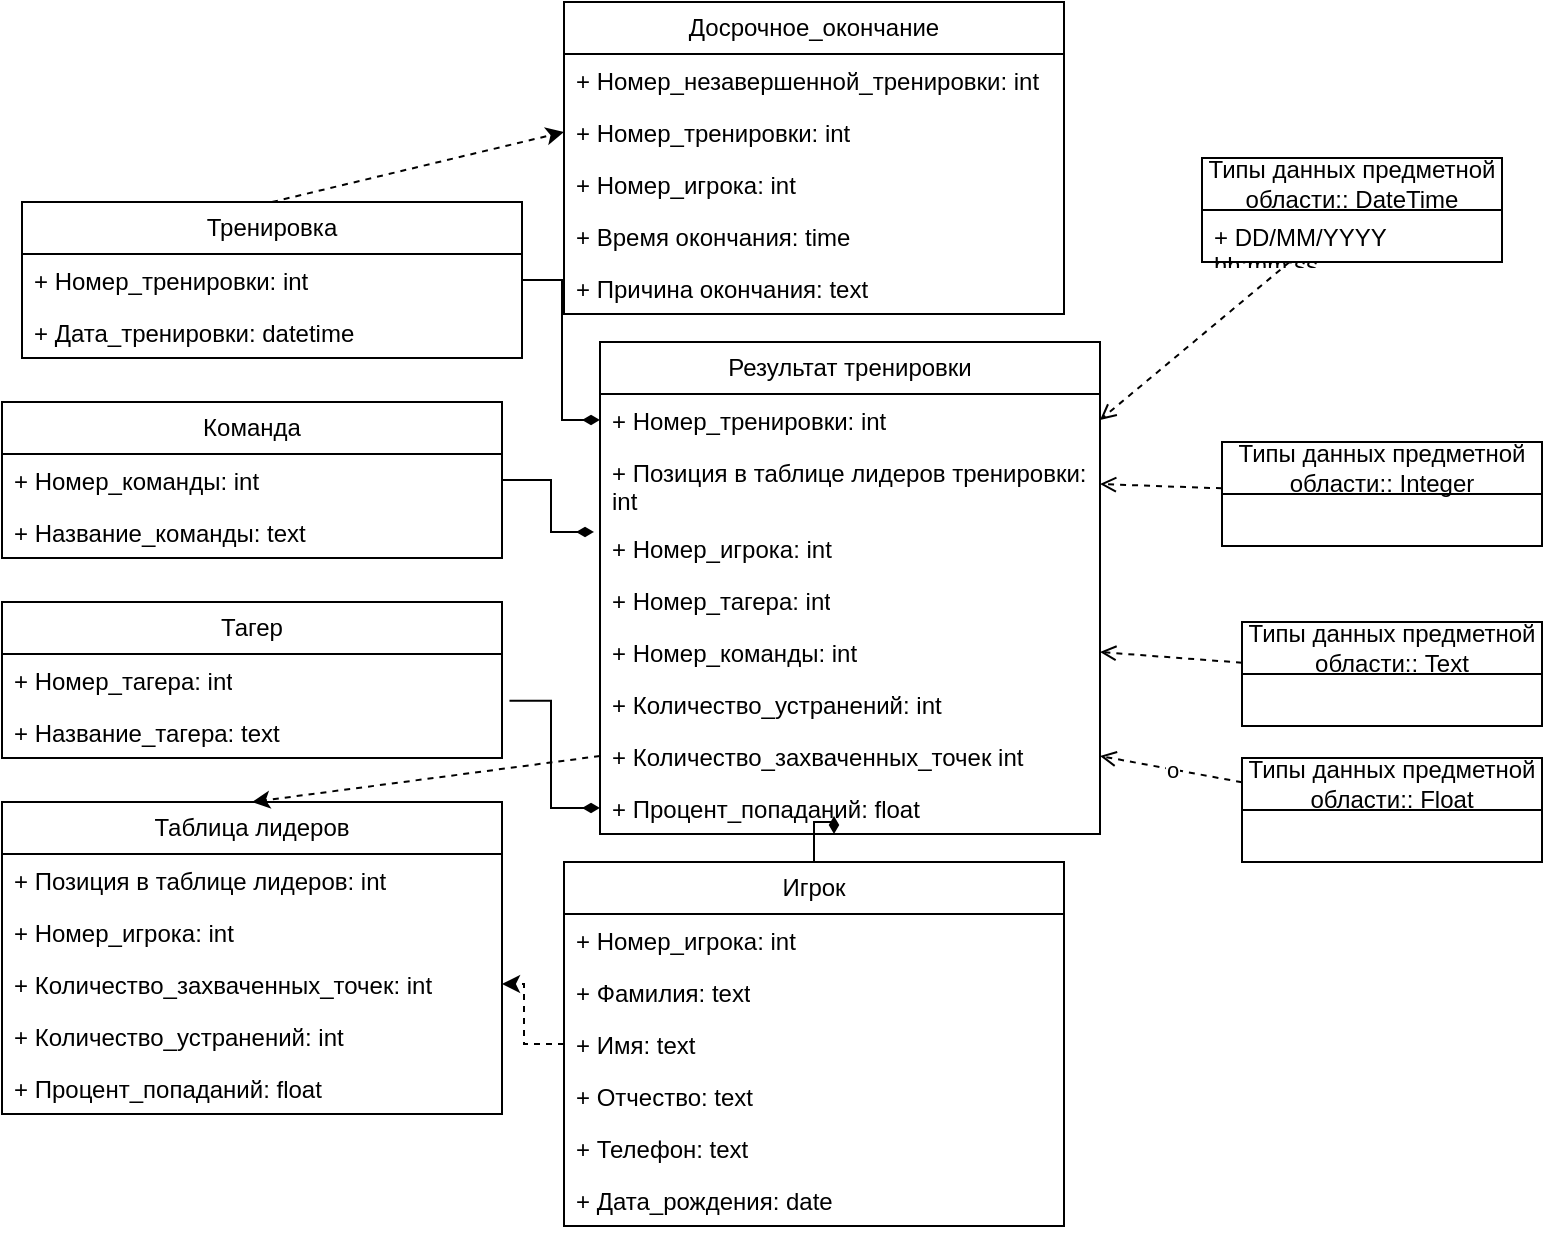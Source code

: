 <mxfile version="22.0.4" type="device">
  <diagram name="Страница — 1" id="0N2E5yAVCk7VVMMOYNrz">
    <mxGraphModel dx="1659" dy="1686" grid="1" gridSize="10" guides="1" tooltips="1" connect="1" arrows="1" fold="1" page="1" pageScale="1" pageWidth="827" pageHeight="1169" math="0" shadow="0">
      <root>
        <mxCell id="0" />
        <mxCell id="1" parent="0" />
        <mxCell id="X2wsfLdv5x8ARD0Ybz9Z-76" style="rounded=0;orthogonalLoop=1;jettySize=auto;html=1;entryX=0.5;entryY=0;entryDx=0;entryDy=0;dashed=1;exitX=0;exitY=0.5;exitDx=0;exitDy=0;" parent="1" source="X2wsfLdv5x8ARD0Ybz9Z-24" target="X2wsfLdv5x8ARD0Ybz9Z-55" edge="1">
          <mxGeometry relative="1" as="geometry" />
        </mxCell>
        <mxCell id="X2wsfLdv5x8ARD0Ybz9Z-15" value="Результат тренировки" style="swimlane;fontStyle=0;childLayout=stackLayout;horizontal=1;startSize=26;fillColor=none;horizontalStack=0;resizeParent=1;resizeParentMax=0;resizeLast=0;collapsible=1;marginBottom=0;whiteSpace=wrap;html=1;" parent="1" vertex="1">
          <mxGeometry x="289" y="110" width="250" height="246" as="geometry" />
        </mxCell>
        <mxCell id="X2wsfLdv5x8ARD0Ybz9Z-16" value="+ Номер_тренировки: int" style="text;strokeColor=none;fillColor=none;align=left;verticalAlign=top;spacingLeft=4;spacingRight=4;overflow=hidden;rotatable=0;points=[[0,0.5],[1,0.5]];portConstraint=eastwest;whiteSpace=wrap;html=1;" parent="X2wsfLdv5x8ARD0Ybz9Z-15" vertex="1">
          <mxGeometry y="26" width="250" height="26" as="geometry" />
        </mxCell>
        <mxCell id="X2wsfLdv5x8ARD0Ybz9Z-54" value="+ Позиция в таблице лидеров тренировки: int" style="text;strokeColor=none;fillColor=none;align=left;verticalAlign=top;spacingLeft=4;spacingRight=4;overflow=hidden;rotatable=0;points=[[0,0.5],[1,0.5]];portConstraint=eastwest;whiteSpace=wrap;html=1;" parent="X2wsfLdv5x8ARD0Ybz9Z-15" vertex="1">
          <mxGeometry y="52" width="250" height="38" as="geometry" />
        </mxCell>
        <mxCell id="X2wsfLdv5x8ARD0Ybz9Z-23" value="+ Номер_игрока: int" style="text;strokeColor=none;fillColor=none;align=left;verticalAlign=top;spacingLeft=4;spacingRight=4;overflow=hidden;rotatable=0;points=[[0,0.5],[1,0.5]];portConstraint=eastwest;whiteSpace=wrap;html=1;" parent="X2wsfLdv5x8ARD0Ybz9Z-15" vertex="1">
          <mxGeometry y="90" width="250" height="26" as="geometry" />
        </mxCell>
        <mxCell id="X2wsfLdv5x8ARD0Ybz9Z-18" value="+ Номер_тагера: int" style="text;strokeColor=none;fillColor=none;align=left;verticalAlign=top;spacingLeft=4;spacingRight=4;overflow=hidden;rotatable=0;points=[[0,0.5],[1,0.5]];portConstraint=eastwest;whiteSpace=wrap;html=1;" parent="X2wsfLdv5x8ARD0Ybz9Z-15" vertex="1">
          <mxGeometry y="116" width="250" height="26" as="geometry" />
        </mxCell>
        <mxCell id="X2wsfLdv5x8ARD0Ybz9Z-49" value="+ Номер_команды: int" style="text;strokeColor=none;fillColor=none;align=left;verticalAlign=top;spacingLeft=4;spacingRight=4;overflow=hidden;rotatable=0;points=[[0,0.5],[1,0.5]];portConstraint=eastwest;whiteSpace=wrap;html=1;" parent="X2wsfLdv5x8ARD0Ybz9Z-15" vertex="1">
          <mxGeometry y="142" width="250" height="26" as="geometry" />
        </mxCell>
        <mxCell id="X2wsfLdv5x8ARD0Ybz9Z-25" value="+ Количество_устранений: int" style="text;strokeColor=none;fillColor=none;align=left;verticalAlign=top;spacingLeft=4;spacingRight=4;overflow=hidden;rotatable=0;points=[[0,0.5],[1,0.5]];portConstraint=eastwest;whiteSpace=wrap;html=1;" parent="X2wsfLdv5x8ARD0Ybz9Z-15" vertex="1">
          <mxGeometry y="168" width="250" height="26" as="geometry" />
        </mxCell>
        <mxCell id="X2wsfLdv5x8ARD0Ybz9Z-24" value="+ Количество_захваченных_точек int" style="text;strokeColor=none;fillColor=none;align=left;verticalAlign=top;spacingLeft=4;spacingRight=4;overflow=hidden;rotatable=0;points=[[0,0.5],[1,0.5]];portConstraint=eastwest;whiteSpace=wrap;html=1;" parent="X2wsfLdv5x8ARD0Ybz9Z-15" vertex="1">
          <mxGeometry y="194" width="250" height="26" as="geometry" />
        </mxCell>
        <mxCell id="X2wsfLdv5x8ARD0Ybz9Z-17" value="+ Процент_попаданий: float" style="text;strokeColor=none;fillColor=none;align=left;verticalAlign=top;spacingLeft=4;spacingRight=4;overflow=hidden;rotatable=0;points=[[0,0.5],[1,0.5]];portConstraint=eastwest;whiteSpace=wrap;html=1;" parent="X2wsfLdv5x8ARD0Ybz9Z-15" vertex="1">
          <mxGeometry y="220" width="250" height="26" as="geometry" />
        </mxCell>
        <mxCell id="X2wsfLdv5x8ARD0Ybz9Z-27" value="Досрочное_окончание" style="swimlane;fontStyle=0;childLayout=stackLayout;horizontal=1;startSize=26;fillColor=none;horizontalStack=0;resizeParent=1;resizeParentMax=0;resizeLast=0;collapsible=1;marginBottom=0;whiteSpace=wrap;html=1;" parent="1" vertex="1">
          <mxGeometry x="271" y="-60" width="250" height="156" as="geometry" />
        </mxCell>
        <mxCell id="X2wsfLdv5x8ARD0Ybz9Z-28" value="+ Номер_незавершенной_тренировки: int" style="text;strokeColor=none;fillColor=none;align=left;verticalAlign=top;spacingLeft=4;spacingRight=4;overflow=hidden;rotatable=0;points=[[0,0.5],[1,0.5]];portConstraint=eastwest;whiteSpace=wrap;html=1;" parent="X2wsfLdv5x8ARD0Ybz9Z-27" vertex="1">
          <mxGeometry y="26" width="250" height="26" as="geometry" />
        </mxCell>
        <mxCell id="X2wsfLdv5x8ARD0Ybz9Z-79" value="+ Номер_тренировки: int" style="text;strokeColor=none;fillColor=none;align=left;verticalAlign=top;spacingLeft=4;spacingRight=4;overflow=hidden;rotatable=0;points=[[0,0.5],[1,0.5]];portConstraint=eastwest;whiteSpace=wrap;html=1;" parent="X2wsfLdv5x8ARD0Ybz9Z-27" vertex="1">
          <mxGeometry y="52" width="250" height="26" as="geometry" />
        </mxCell>
        <mxCell id="X2wsfLdv5x8ARD0Ybz9Z-29" value="+ Номер_игрока: int" style="text;strokeColor=none;fillColor=none;align=left;verticalAlign=top;spacingLeft=4;spacingRight=4;overflow=hidden;rotatable=0;points=[[0,0.5],[1,0.5]];portConstraint=eastwest;whiteSpace=wrap;html=1;" parent="X2wsfLdv5x8ARD0Ybz9Z-27" vertex="1">
          <mxGeometry y="78" width="250" height="26" as="geometry" />
        </mxCell>
        <mxCell id="X2wsfLdv5x8ARD0Ybz9Z-32" value="+ Время окончания: time" style="text;strokeColor=none;fillColor=none;align=left;verticalAlign=top;spacingLeft=4;spacingRight=4;overflow=hidden;rotatable=0;points=[[0,0.5],[1,0.5]];portConstraint=eastwest;whiteSpace=wrap;html=1;" parent="X2wsfLdv5x8ARD0Ybz9Z-27" vertex="1">
          <mxGeometry y="104" width="250" height="26" as="geometry" />
        </mxCell>
        <mxCell id="X2wsfLdv5x8ARD0Ybz9Z-30" value="+ Причина окончания: text" style="text;strokeColor=none;fillColor=none;align=left;verticalAlign=top;spacingLeft=4;spacingRight=4;overflow=hidden;rotatable=0;points=[[0,0.5],[1,0.5]];portConstraint=eastwest;whiteSpace=wrap;html=1;" parent="X2wsfLdv5x8ARD0Ybz9Z-27" vertex="1">
          <mxGeometry y="130" width="250" height="26" as="geometry" />
        </mxCell>
        <mxCell id="X2wsfLdv5x8ARD0Ybz9Z-71" style="edgeStyle=orthogonalEdgeStyle;rounded=0;orthogonalLoop=1;jettySize=auto;html=1;entryX=0.468;entryY=1;entryDx=0;entryDy=0;endArrow=diamondThin;endFill=1;entryPerimeter=0;" parent="1" source="X2wsfLdv5x8ARD0Ybz9Z-34" target="X2wsfLdv5x8ARD0Ybz9Z-17" edge="1">
          <mxGeometry relative="1" as="geometry" />
        </mxCell>
        <mxCell id="X2wsfLdv5x8ARD0Ybz9Z-72" style="edgeStyle=orthogonalEdgeStyle;rounded=0;orthogonalLoop=1;jettySize=auto;html=1;entryX=1;entryY=0.5;entryDx=0;entryDy=0;dashed=1;" parent="1" source="X2wsfLdv5x8ARD0Ybz9Z-34" target="X2wsfLdv5x8ARD0Ybz9Z-62" edge="1">
          <mxGeometry relative="1" as="geometry" />
        </mxCell>
        <mxCell id="X2wsfLdv5x8ARD0Ybz9Z-34" value="Игрок" style="swimlane;fontStyle=0;childLayout=stackLayout;horizontal=1;startSize=26;fillColor=none;horizontalStack=0;resizeParent=1;resizeParentMax=0;resizeLast=0;collapsible=1;marginBottom=0;whiteSpace=wrap;html=1;" parent="1" vertex="1">
          <mxGeometry x="271" y="370" width="250" height="182" as="geometry" />
        </mxCell>
        <mxCell id="X2wsfLdv5x8ARD0Ybz9Z-35" value="+ Номер_игрока: int" style="text;strokeColor=none;fillColor=none;align=left;verticalAlign=top;spacingLeft=4;spacingRight=4;overflow=hidden;rotatable=0;points=[[0,0.5],[1,0.5]];portConstraint=eastwest;whiteSpace=wrap;html=1;" parent="X2wsfLdv5x8ARD0Ybz9Z-34" vertex="1">
          <mxGeometry y="26" width="250" height="26" as="geometry" />
        </mxCell>
        <mxCell id="X2wsfLdv5x8ARD0Ybz9Z-37" value="+ Фамилия: text" style="text;strokeColor=none;fillColor=none;align=left;verticalAlign=top;spacingLeft=4;spacingRight=4;overflow=hidden;rotatable=0;points=[[0,0.5],[1,0.5]];portConstraint=eastwest;whiteSpace=wrap;html=1;" parent="X2wsfLdv5x8ARD0Ybz9Z-34" vertex="1">
          <mxGeometry y="52" width="250" height="26" as="geometry" />
        </mxCell>
        <mxCell id="X2wsfLdv5x8ARD0Ybz9Z-38" value="+ Имя: text" style="text;strokeColor=none;fillColor=none;align=left;verticalAlign=top;spacingLeft=4;spacingRight=4;overflow=hidden;rotatable=0;points=[[0,0.5],[1,0.5]];portConstraint=eastwest;whiteSpace=wrap;html=1;" parent="X2wsfLdv5x8ARD0Ybz9Z-34" vertex="1">
          <mxGeometry y="78" width="250" height="26" as="geometry" />
        </mxCell>
        <mxCell id="X2wsfLdv5x8ARD0Ybz9Z-39" value="+ Отчество: text" style="text;strokeColor=none;fillColor=none;align=left;verticalAlign=top;spacingLeft=4;spacingRight=4;overflow=hidden;rotatable=0;points=[[0,0.5],[1,0.5]];portConstraint=eastwest;whiteSpace=wrap;html=1;" parent="X2wsfLdv5x8ARD0Ybz9Z-34" vertex="1">
          <mxGeometry y="104" width="250" height="26" as="geometry" />
        </mxCell>
        <mxCell id="X2wsfLdv5x8ARD0Ybz9Z-41" value="+ Телефон: text" style="text;strokeColor=none;fillColor=none;align=left;verticalAlign=top;spacingLeft=4;spacingRight=4;overflow=hidden;rotatable=0;points=[[0,0.5],[1,0.5]];portConstraint=eastwest;whiteSpace=wrap;html=1;" parent="X2wsfLdv5x8ARD0Ybz9Z-34" vertex="1">
          <mxGeometry y="130" width="250" height="26" as="geometry" />
        </mxCell>
        <mxCell id="X2wsfLdv5x8ARD0Ybz9Z-40" value="+ Дата_рождения: date" style="text;strokeColor=none;fillColor=none;align=left;verticalAlign=top;spacingLeft=4;spacingRight=4;overflow=hidden;rotatable=0;points=[[0,0.5],[1,0.5]];portConstraint=eastwest;whiteSpace=wrap;html=1;" parent="X2wsfLdv5x8ARD0Ybz9Z-34" vertex="1">
          <mxGeometry y="156" width="250" height="26" as="geometry" />
        </mxCell>
        <mxCell id="X2wsfLdv5x8ARD0Ybz9Z-78" style="rounded=0;orthogonalLoop=1;jettySize=auto;html=1;entryX=0;entryY=0.5;entryDx=0;entryDy=0;exitX=0.5;exitY=0;exitDx=0;exitDy=0;dashed=1;" parent="1" source="X2wsfLdv5x8ARD0Ybz9Z-42" target="X2wsfLdv5x8ARD0Ybz9Z-79" edge="1">
          <mxGeometry relative="1" as="geometry" />
        </mxCell>
        <mxCell id="X2wsfLdv5x8ARD0Ybz9Z-42" value="Тренировка" style="swimlane;fontStyle=0;childLayout=stackLayout;horizontal=1;startSize=26;fillColor=none;horizontalStack=0;resizeParent=1;resizeParentMax=0;resizeLast=0;collapsible=1;marginBottom=0;whiteSpace=wrap;html=1;" parent="1" vertex="1">
          <mxGeometry y="40" width="250" height="78" as="geometry" />
        </mxCell>
        <mxCell id="X2wsfLdv5x8ARD0Ybz9Z-43" value="+ Номер_тренировки: int" style="text;strokeColor=none;fillColor=none;align=left;verticalAlign=top;spacingLeft=4;spacingRight=4;overflow=hidden;rotatable=0;points=[[0,0.5],[1,0.5]];portConstraint=eastwest;whiteSpace=wrap;html=1;" parent="X2wsfLdv5x8ARD0Ybz9Z-42" vertex="1">
          <mxGeometry y="26" width="250" height="26" as="geometry" />
        </mxCell>
        <mxCell id="X2wsfLdv5x8ARD0Ybz9Z-44" value="+ Дата_тренировки: datetime" style="text;strokeColor=none;fillColor=none;align=left;verticalAlign=top;spacingLeft=4;spacingRight=4;overflow=hidden;rotatable=0;points=[[0,0.5],[1,0.5]];portConstraint=eastwest;whiteSpace=wrap;html=1;" parent="X2wsfLdv5x8ARD0Ybz9Z-42" vertex="1">
          <mxGeometry y="52" width="250" height="26" as="geometry" />
        </mxCell>
        <mxCell id="X2wsfLdv5x8ARD0Ybz9Z-51" value="Команда" style="swimlane;fontStyle=0;childLayout=stackLayout;horizontal=1;startSize=26;fillColor=none;horizontalStack=0;resizeParent=1;resizeParentMax=0;resizeLast=0;collapsible=1;marginBottom=0;whiteSpace=wrap;html=1;" parent="1" vertex="1">
          <mxGeometry x="-10" y="140" width="250" height="78" as="geometry" />
        </mxCell>
        <mxCell id="X2wsfLdv5x8ARD0Ybz9Z-52" value="+ Номер_команды: int" style="text;strokeColor=none;fillColor=none;align=left;verticalAlign=top;spacingLeft=4;spacingRight=4;overflow=hidden;rotatable=0;points=[[0,0.5],[1,0.5]];portConstraint=eastwest;whiteSpace=wrap;html=1;" parent="X2wsfLdv5x8ARD0Ybz9Z-51" vertex="1">
          <mxGeometry y="26" width="250" height="26" as="geometry" />
        </mxCell>
        <mxCell id="X2wsfLdv5x8ARD0Ybz9Z-53" value="+ Название_команды: text" style="text;strokeColor=none;fillColor=none;align=left;verticalAlign=top;spacingLeft=4;spacingRight=4;overflow=hidden;rotatable=0;points=[[0,0.5],[1,0.5]];portConstraint=eastwest;whiteSpace=wrap;html=1;" parent="X2wsfLdv5x8ARD0Ybz9Z-51" vertex="1">
          <mxGeometry y="52" width="250" height="26" as="geometry" />
        </mxCell>
        <mxCell id="X2wsfLdv5x8ARD0Ybz9Z-55" value="Таблица лидеров" style="swimlane;fontStyle=0;childLayout=stackLayout;horizontal=1;startSize=26;fillColor=none;horizontalStack=0;resizeParent=1;resizeParentMax=0;resizeLast=0;collapsible=1;marginBottom=0;whiteSpace=wrap;html=1;" parent="1" vertex="1">
          <mxGeometry x="-10" y="340" width="250" height="156" as="geometry" />
        </mxCell>
        <mxCell id="X2wsfLdv5x8ARD0Ybz9Z-56" value="+ Позиция в таблице лидеров: int" style="text;strokeColor=none;fillColor=none;align=left;verticalAlign=top;spacingLeft=4;spacingRight=4;overflow=hidden;rotatable=0;points=[[0,0.5],[1,0.5]];portConstraint=eastwest;whiteSpace=wrap;html=1;" parent="X2wsfLdv5x8ARD0Ybz9Z-55" vertex="1">
          <mxGeometry y="26" width="250" height="26" as="geometry" />
        </mxCell>
        <mxCell id="X2wsfLdv5x8ARD0Ybz9Z-58" value="+ Номер_игрока: int" style="text;strokeColor=none;fillColor=none;align=left;verticalAlign=top;spacingLeft=4;spacingRight=4;overflow=hidden;rotatable=0;points=[[0,0.5],[1,0.5]];portConstraint=eastwest;whiteSpace=wrap;html=1;" parent="X2wsfLdv5x8ARD0Ybz9Z-55" vertex="1">
          <mxGeometry y="52" width="250" height="26" as="geometry" />
        </mxCell>
        <mxCell id="X2wsfLdv5x8ARD0Ybz9Z-62" value="+ Количество_захваченных_точек: int" style="text;strokeColor=none;fillColor=none;align=left;verticalAlign=top;spacingLeft=4;spacingRight=4;overflow=hidden;rotatable=0;points=[[0,0.5],[1,0.5]];portConstraint=eastwest;whiteSpace=wrap;html=1;" parent="X2wsfLdv5x8ARD0Ybz9Z-55" vertex="1">
          <mxGeometry y="78" width="250" height="26" as="geometry" />
        </mxCell>
        <mxCell id="X2wsfLdv5x8ARD0Ybz9Z-80" value="+ Количество_устранений: int" style="text;strokeColor=none;fillColor=none;align=left;verticalAlign=top;spacingLeft=4;spacingRight=4;overflow=hidden;rotatable=0;points=[[0,0.5],[1,0.5]];portConstraint=eastwest;whiteSpace=wrap;html=1;" parent="X2wsfLdv5x8ARD0Ybz9Z-55" vertex="1">
          <mxGeometry y="104" width="250" height="26" as="geometry" />
        </mxCell>
        <mxCell id="X2wsfLdv5x8ARD0Ybz9Z-63" value="+ Процент_попаданий: float" style="text;strokeColor=none;fillColor=none;align=left;verticalAlign=top;spacingLeft=4;spacingRight=4;overflow=hidden;rotatable=0;points=[[0,0.5],[1,0.5]];portConstraint=eastwest;whiteSpace=wrap;html=1;" parent="X2wsfLdv5x8ARD0Ybz9Z-55" vertex="1">
          <mxGeometry y="130" width="250" height="26" as="geometry" />
        </mxCell>
        <mxCell id="X2wsfLdv5x8ARD0Ybz9Z-68" style="edgeStyle=orthogonalEdgeStyle;rounded=0;orthogonalLoop=1;jettySize=auto;html=1;entryX=0;entryY=0.5;entryDx=0;entryDy=0;endArrow=diamondThin;endFill=1;exitX=1.015;exitY=-0.1;exitDx=0;exitDy=0;exitPerimeter=0;" parent="1" source="X2wsfLdv5x8ARD0Ybz9Z-66" target="X2wsfLdv5x8ARD0Ybz9Z-17" edge="1">
          <mxGeometry relative="1" as="geometry" />
        </mxCell>
        <mxCell id="X2wsfLdv5x8ARD0Ybz9Z-64" value="Тагер" style="swimlane;fontStyle=0;childLayout=stackLayout;horizontal=1;startSize=26;fillColor=none;horizontalStack=0;resizeParent=1;resizeParentMax=0;resizeLast=0;collapsible=1;marginBottom=0;whiteSpace=wrap;html=1;" parent="1" vertex="1">
          <mxGeometry x="-10" y="240" width="250" height="78" as="geometry" />
        </mxCell>
        <mxCell id="X2wsfLdv5x8ARD0Ybz9Z-65" value="+ Номер_тагера: int" style="text;strokeColor=none;fillColor=none;align=left;verticalAlign=top;spacingLeft=4;spacingRight=4;overflow=hidden;rotatable=0;points=[[0,0.5],[1,0.5]];portConstraint=eastwest;whiteSpace=wrap;html=1;" parent="X2wsfLdv5x8ARD0Ybz9Z-64" vertex="1">
          <mxGeometry y="26" width="250" height="26" as="geometry" />
        </mxCell>
        <mxCell id="X2wsfLdv5x8ARD0Ybz9Z-66" value="+ Название_тагера: text" style="text;strokeColor=none;fillColor=none;align=left;verticalAlign=top;spacingLeft=4;spacingRight=4;overflow=hidden;rotatable=0;points=[[0,0.5],[1,0.5]];portConstraint=eastwest;whiteSpace=wrap;html=1;" parent="X2wsfLdv5x8ARD0Ybz9Z-64" vertex="1">
          <mxGeometry y="52" width="250" height="26" as="geometry" />
        </mxCell>
        <mxCell id="X2wsfLdv5x8ARD0Ybz9Z-69" style="edgeStyle=orthogonalEdgeStyle;rounded=0;orthogonalLoop=1;jettySize=auto;html=1;entryX=-0.012;entryY=0.192;entryDx=0;entryDy=0;entryPerimeter=0;endArrow=diamondThin;endFill=1;" parent="1" source="X2wsfLdv5x8ARD0Ybz9Z-51" target="X2wsfLdv5x8ARD0Ybz9Z-23" edge="1">
          <mxGeometry relative="1" as="geometry" />
        </mxCell>
        <mxCell id="X2wsfLdv5x8ARD0Ybz9Z-70" style="edgeStyle=orthogonalEdgeStyle;rounded=0;orthogonalLoop=1;jettySize=auto;html=1;entryX=0;entryY=0.5;entryDx=0;entryDy=0;endArrow=diamondThin;endFill=1;" parent="1" source="X2wsfLdv5x8ARD0Ybz9Z-43" target="X2wsfLdv5x8ARD0Ybz9Z-16" edge="1">
          <mxGeometry relative="1" as="geometry">
            <Array as="points">
              <mxPoint x="270" y="79" />
              <mxPoint x="270" y="149" />
            </Array>
          </mxGeometry>
        </mxCell>
        <mxCell id="X2wsfLdv5x8ARD0Ybz9Z-101" style="rounded=0;orthogonalLoop=1;jettySize=auto;html=1;entryX=1;entryY=0.5;entryDx=0;entryDy=0;dashed=1;endArrow=open;endFill=0;" parent="1" source="X2wsfLdv5x8ARD0Ybz9Z-87" target="X2wsfLdv5x8ARD0Ybz9Z-16" edge="1">
          <mxGeometry relative="1" as="geometry" />
        </mxCell>
        <mxCell id="X2wsfLdv5x8ARD0Ybz9Z-87" value="Типы данных предметной области:: DateTime" style="swimlane;fontStyle=0;childLayout=stackLayout;horizontal=1;startSize=26;fillColor=none;horizontalStack=0;resizeParent=1;resizeParentMax=0;resizeLast=0;collapsible=1;marginBottom=0;whiteSpace=wrap;html=1;" parent="1" vertex="1">
          <mxGeometry x="590" y="18" width="150" height="52" as="geometry" />
        </mxCell>
        <mxCell id="X2wsfLdv5x8ARD0Ybz9Z-89" value="+ DD/MM/YYYY hh:mm:ss" style="text;strokeColor=none;fillColor=none;align=left;verticalAlign=top;spacingLeft=4;spacingRight=4;overflow=hidden;rotatable=0;points=[[0,0.5],[1,0.5]];portConstraint=eastwest;whiteSpace=wrap;html=1;" parent="X2wsfLdv5x8ARD0Ybz9Z-87" vertex="1">
          <mxGeometry y="26" width="150" height="26" as="geometry" />
        </mxCell>
        <mxCell id="X2wsfLdv5x8ARD0Ybz9Z-102" style="rounded=0;orthogonalLoop=1;jettySize=auto;html=1;entryX=1;entryY=0.5;entryDx=0;entryDy=0;dashed=1;endArrow=open;endFill=0;" parent="1" source="X2wsfLdv5x8ARD0Ybz9Z-90" target="X2wsfLdv5x8ARD0Ybz9Z-54" edge="1">
          <mxGeometry relative="1" as="geometry" />
        </mxCell>
        <mxCell id="X2wsfLdv5x8ARD0Ybz9Z-90" value="Типы данных предметной области:: Integer" style="swimlane;fontStyle=0;childLayout=stackLayout;horizontal=1;startSize=26;fillColor=none;horizontalStack=0;resizeParent=1;resizeParentMax=0;resizeLast=0;collapsible=1;marginBottom=0;whiteSpace=wrap;html=1;" parent="1" vertex="1">
          <mxGeometry x="600" y="160" width="160" height="52" as="geometry" />
        </mxCell>
        <mxCell id="X2wsfLdv5x8ARD0Ybz9Z-103" style="rounded=0;orthogonalLoop=1;jettySize=auto;html=1;entryX=1;entryY=0.5;entryDx=0;entryDy=0;dashed=1;endArrow=open;endFill=0;" parent="1" source="X2wsfLdv5x8ARD0Ybz9Z-94" target="X2wsfLdv5x8ARD0Ybz9Z-49" edge="1">
          <mxGeometry relative="1" as="geometry" />
        </mxCell>
        <mxCell id="X2wsfLdv5x8ARD0Ybz9Z-94" value="Типы данных предметной области:: Text" style="swimlane;fontStyle=0;childLayout=stackLayout;horizontal=1;startSize=26;fillColor=none;horizontalStack=0;resizeParent=1;resizeParentMax=0;resizeLast=0;collapsible=1;marginBottom=0;whiteSpace=wrap;html=1;" parent="1" vertex="1">
          <mxGeometry x="610" y="250" width="150" height="52" as="geometry" />
        </mxCell>
        <mxCell id="X2wsfLdv5x8ARD0Ybz9Z-104" value="o" style="rounded=0;orthogonalLoop=1;jettySize=auto;html=1;entryX=1;entryY=0.5;entryDx=0;entryDy=0;endArrow=open;endFill=0;dashed=1;" parent="1" source="X2wsfLdv5x8ARD0Ybz9Z-97" target="X2wsfLdv5x8ARD0Ybz9Z-24" edge="1">
          <mxGeometry relative="1" as="geometry" />
        </mxCell>
        <mxCell id="X2wsfLdv5x8ARD0Ybz9Z-97" value="Типы данных предметной области:: Float" style="swimlane;fontStyle=0;childLayout=stackLayout;horizontal=1;startSize=26;fillColor=none;horizontalStack=0;resizeParent=1;resizeParentMax=0;resizeLast=0;collapsible=1;marginBottom=0;whiteSpace=wrap;html=1;" parent="1" vertex="1">
          <mxGeometry x="610" y="318" width="150" height="52" as="geometry" />
        </mxCell>
      </root>
    </mxGraphModel>
  </diagram>
</mxfile>

